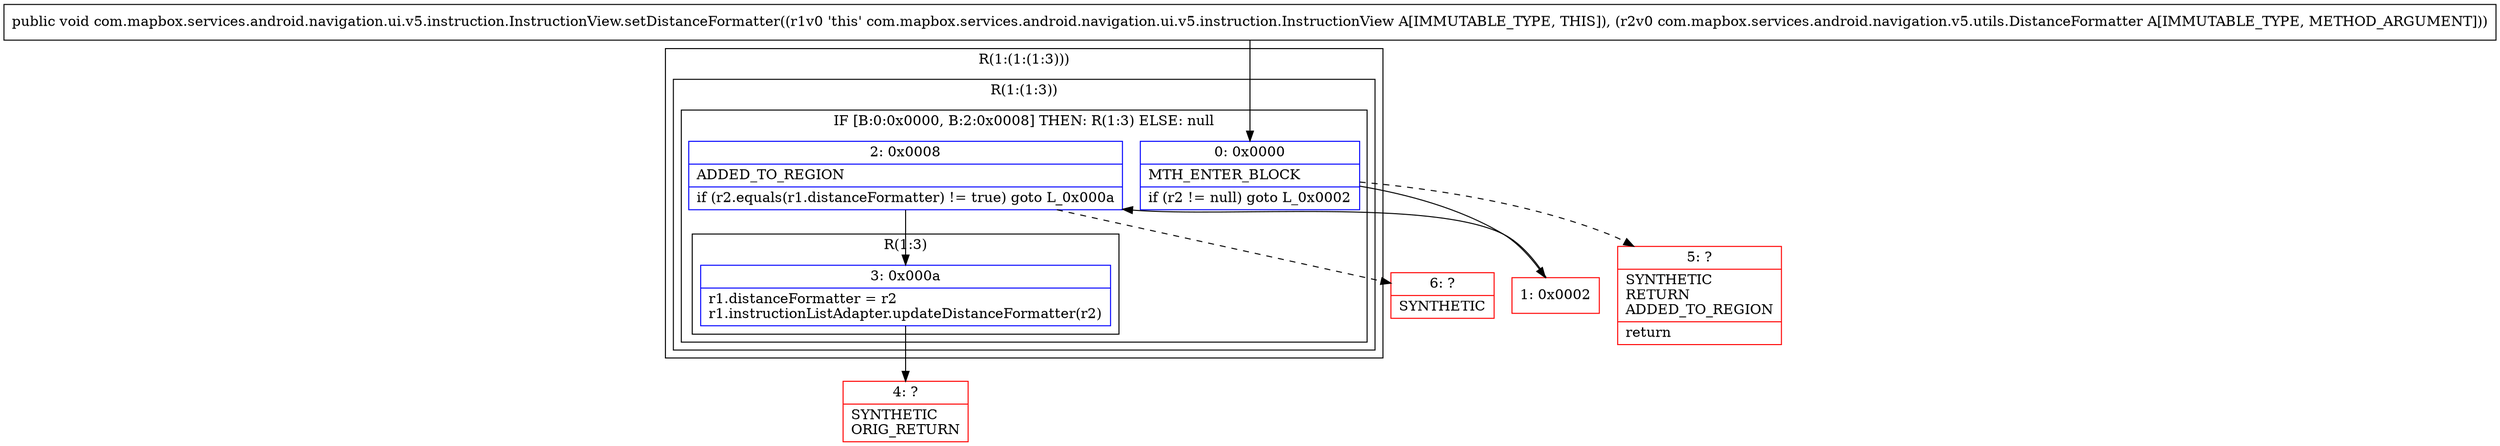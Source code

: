digraph "CFG forcom.mapbox.services.android.navigation.ui.v5.instruction.InstructionView.setDistanceFormatter(Lcom\/mapbox\/services\/android\/navigation\/v5\/utils\/DistanceFormatter;)V" {
subgraph cluster_Region_2059820246 {
label = "R(1:(1:(1:3)))";
node [shape=record,color=blue];
subgraph cluster_Region_901849569 {
label = "R(1:(1:3))";
node [shape=record,color=blue];
subgraph cluster_IfRegion_1499628131 {
label = "IF [B:0:0x0000, B:2:0x0008] THEN: R(1:3) ELSE: null";
node [shape=record,color=blue];
Node_0 [shape=record,label="{0\:\ 0x0000|MTH_ENTER_BLOCK\l|if (r2 != null) goto L_0x0002\l}"];
Node_2 [shape=record,label="{2\:\ 0x0008|ADDED_TO_REGION\l|if (r2.equals(r1.distanceFormatter) != true) goto L_0x000a\l}"];
subgraph cluster_Region_805071032 {
label = "R(1:3)";
node [shape=record,color=blue];
Node_3 [shape=record,label="{3\:\ 0x000a|r1.distanceFormatter = r2\lr1.instructionListAdapter.updateDistanceFormatter(r2)\l}"];
}
}
}
}
Node_1 [shape=record,color=red,label="{1\:\ 0x0002}"];
Node_4 [shape=record,color=red,label="{4\:\ ?|SYNTHETIC\lORIG_RETURN\l}"];
Node_5 [shape=record,color=red,label="{5\:\ ?|SYNTHETIC\lRETURN\lADDED_TO_REGION\l|return\l}"];
Node_6 [shape=record,color=red,label="{6\:\ ?|SYNTHETIC\l}"];
MethodNode[shape=record,label="{public void com.mapbox.services.android.navigation.ui.v5.instruction.InstructionView.setDistanceFormatter((r1v0 'this' com.mapbox.services.android.navigation.ui.v5.instruction.InstructionView A[IMMUTABLE_TYPE, THIS]), (r2v0 com.mapbox.services.android.navigation.v5.utils.DistanceFormatter A[IMMUTABLE_TYPE, METHOD_ARGUMENT])) }"];
MethodNode -> Node_0;
Node_0 -> Node_1;
Node_0 -> Node_5[style=dashed];
Node_2 -> Node_3;
Node_2 -> Node_6[style=dashed];
Node_3 -> Node_4;
Node_1 -> Node_2;
}

